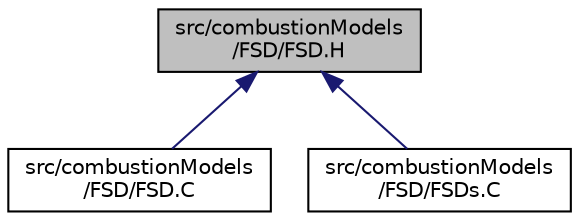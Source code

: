 digraph "src/combustionModels/FSD/FSD.H"
{
  bgcolor="transparent";
  edge [fontname="Helvetica",fontsize="10",labelfontname="Helvetica",labelfontsize="10"];
  node [fontname="Helvetica",fontsize="10",shape=record];
  Node364 [label="src/combustionModels\l/FSD/FSD.H",height=0.2,width=0.4,color="black", fillcolor="grey75", style="filled", fontcolor="black"];
  Node364 -> Node365 [dir="back",color="midnightblue",fontsize="10",style="solid",fontname="Helvetica"];
  Node365 [label="src/combustionModels\l/FSD/FSD.C",height=0.2,width=0.4,color="black",URL="$a00023.html"];
  Node364 -> Node366 [dir="back",color="midnightblue",fontsize="10",style="solid",fontname="Helvetica"];
  Node366 [label="src/combustionModels\l/FSD/FSDs.C",height=0.2,width=0.4,color="black",URL="$a00029.html"];
}
